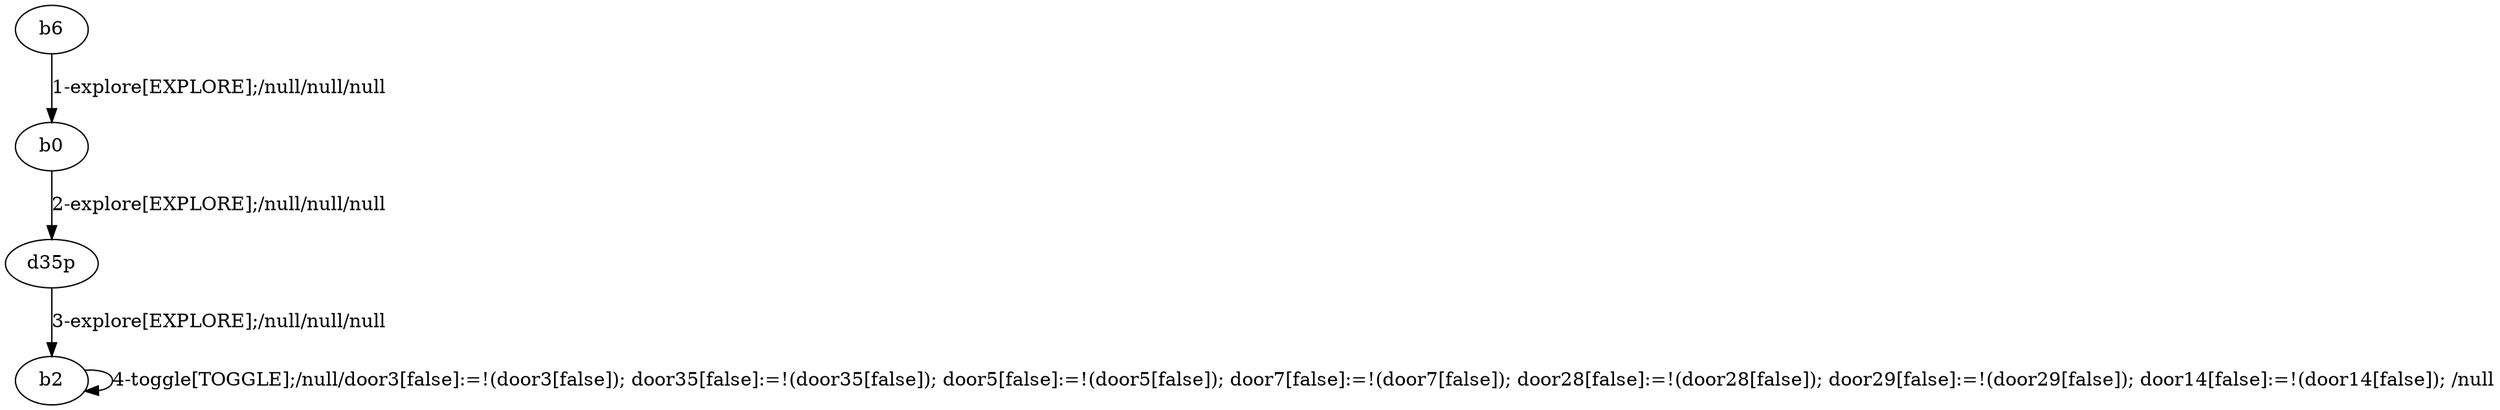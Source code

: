 # Total number of goals covered by this test: 2
# d35p --> b2
# b2 --> b2

digraph g {
"b6" -> "b0" [label = "1-explore[EXPLORE];/null/null/null"];
"b0" -> "d35p" [label = "2-explore[EXPLORE];/null/null/null"];
"d35p" -> "b2" [label = "3-explore[EXPLORE];/null/null/null"];
"b2" -> "b2" [label = "4-toggle[TOGGLE];/null/door3[false]:=!(door3[false]); door35[false]:=!(door35[false]); door5[false]:=!(door5[false]); door7[false]:=!(door7[false]); door28[false]:=!(door28[false]); door29[false]:=!(door29[false]); door14[false]:=!(door14[false]); /null"];
}
